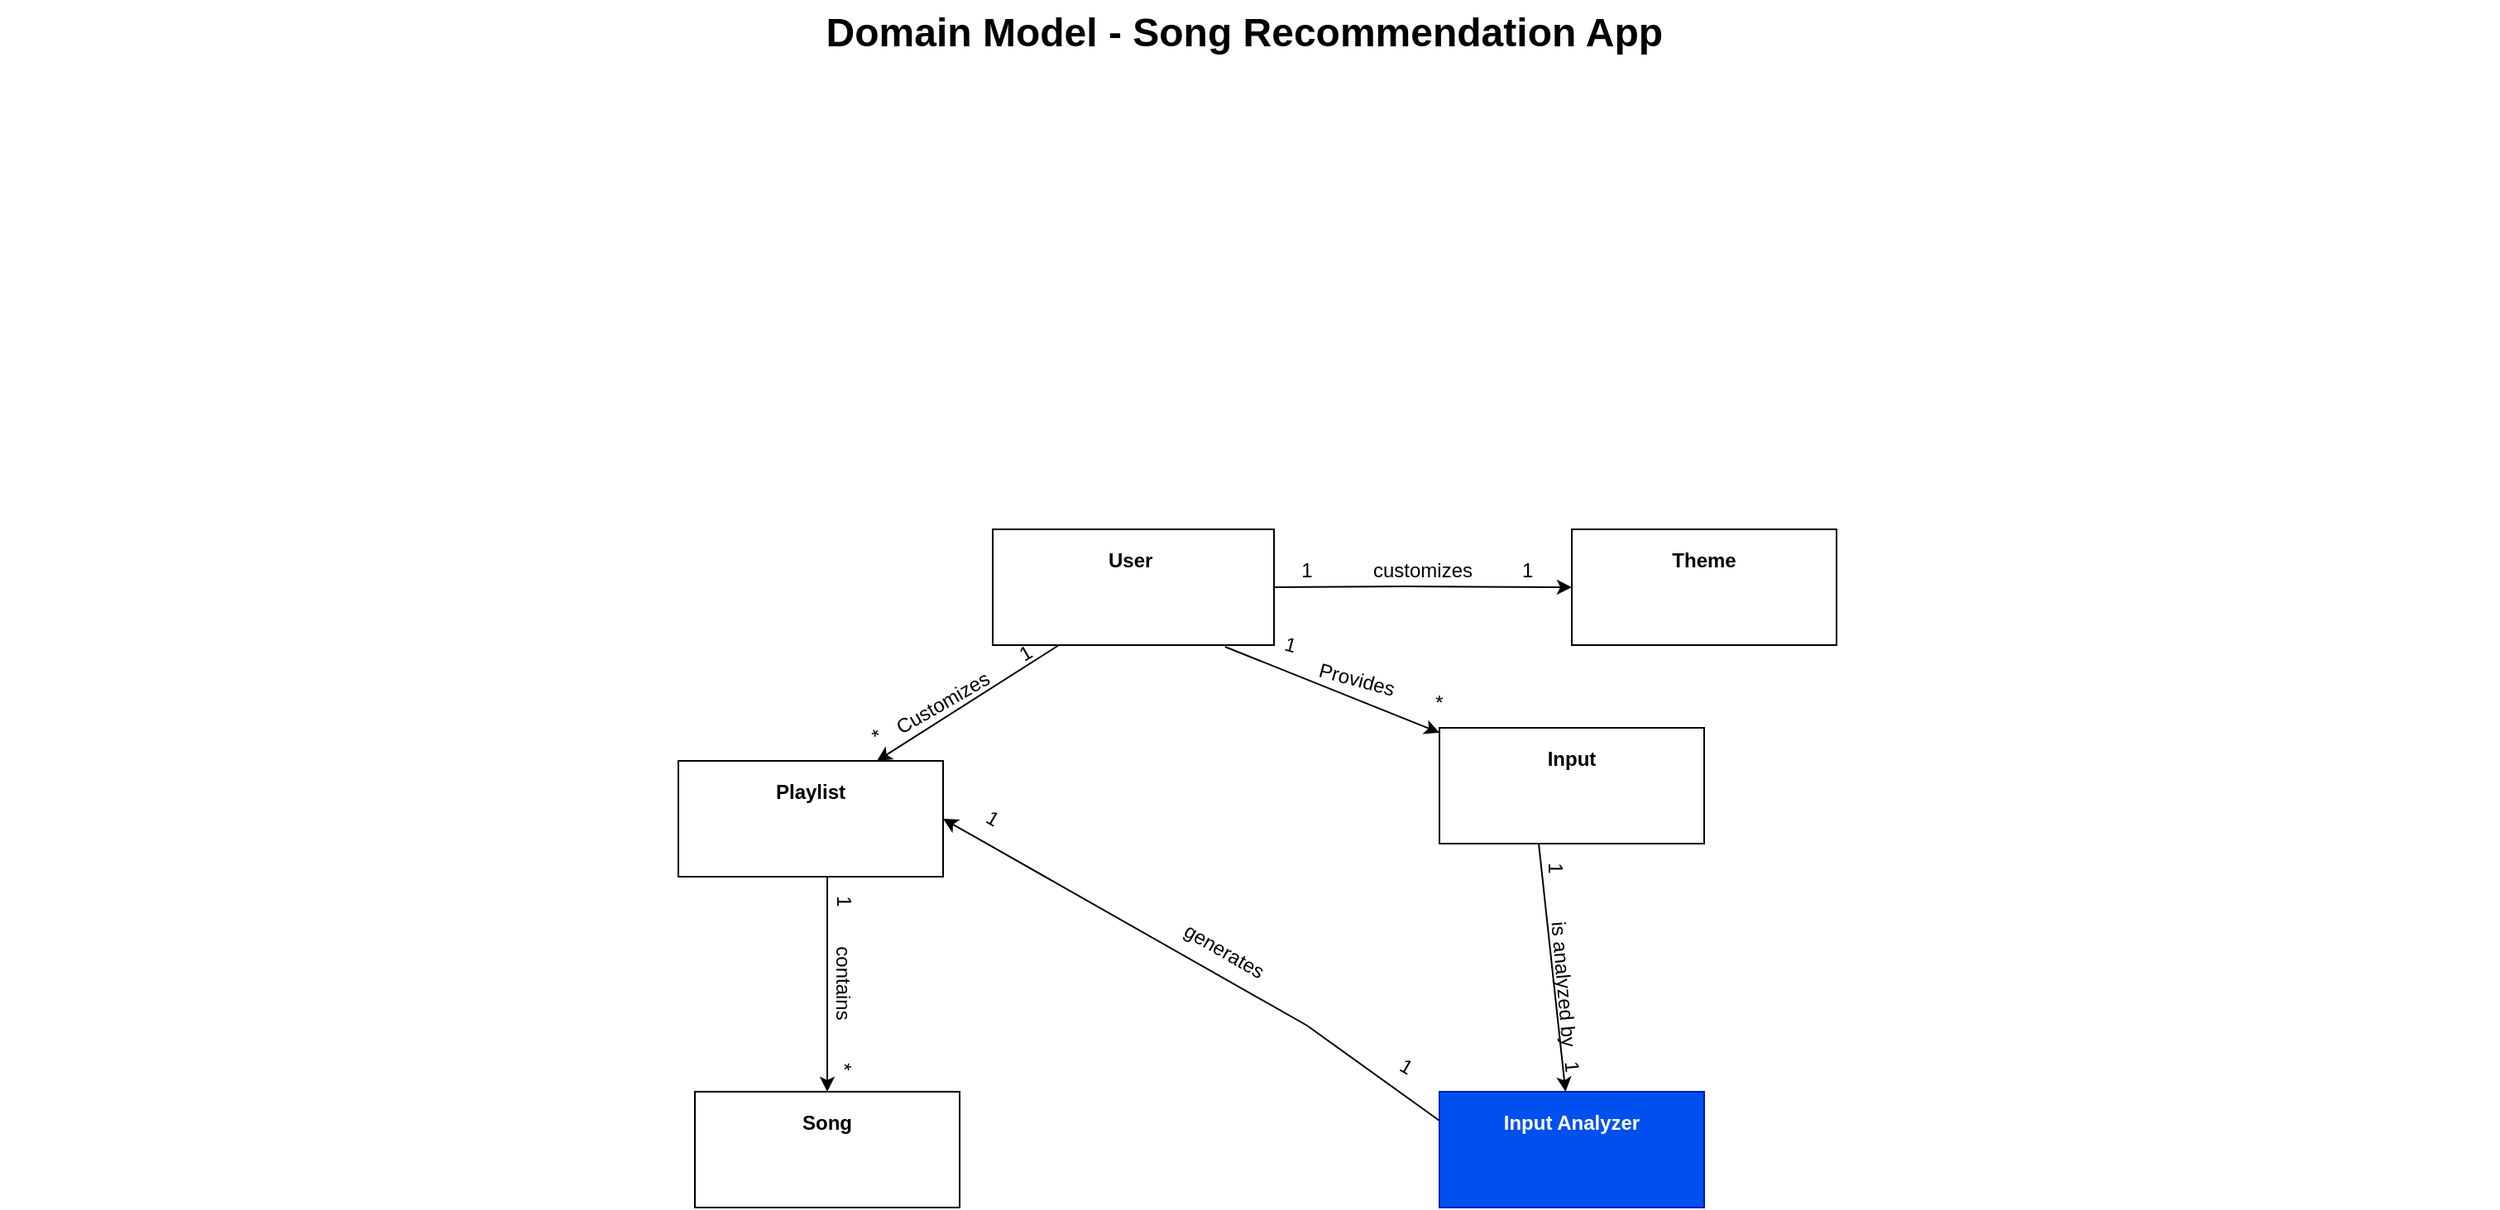 <mxfile version="26.2.8" pages="2">
  <diagram name="Page-1" id="929967ad-93f9-6ef4-fab6-5d389245f69c">
    <mxGraphModel dx="1051" dy="580" grid="1" gridSize="10" guides="1" tooltips="1" connect="1" arrows="1" fold="1" page="1" pageScale="1.5" pageWidth="827" pageHeight="1169" background="none" math="0" shadow="0" adaptiveColors="auto">
      <root>
        <mxCell id="0" style=";html=1;" />
        <mxCell id="1" style=";html=1;" parent="0" />
        <mxCell id="1672d66443f91eb5-5" value="&lt;p&gt;User&amp;nbsp;&lt;/p&gt;" style="shape=rect;html=1;overflow=fill;whiteSpace=wrap;align=center;fontStyle=1;labelBackgroundColor=none;" parent="1" vertex="1">
          <mxGeometry x="720" y="360" width="170" height="70" as="geometry" />
        </mxCell>
        <mxCell id="1672d66443f91eb5-6" value="&lt;p&gt;Theme&lt;/p&gt;" style="shape=rect;html=1;overflow=fill;whiteSpace=wrap;align=center;fontStyle=1;labelBackgroundColor=none;" parent="1" vertex="1">
          <mxGeometry x="1070" y="360" width="160" height="70" as="geometry" />
        </mxCell>
        <mxCell id="1672d66443f91eb5-7" value="&lt;p&gt;Playlist&lt;/p&gt;" style="shape=rect;html=1;overflow=fill;whiteSpace=wrap;align=center;fontStyle=1;labelBackgroundColor=none;" parent="1" vertex="1">
          <mxGeometry x="530" y="500" width="160" height="70" as="geometry" />
        </mxCell>
        <mxCell id="1672d66443f91eb5-8" value="&lt;p&gt;Input Analyzer&lt;/p&gt;" style="shape=rect;html=1;overflow=fill;whiteSpace=wrap;align=center;fontStyle=1;movable=1;resizable=1;rotatable=1;deletable=1;editable=1;locked=0;connectable=1;labelBackgroundColor=none;fillColor=light-dark(#0050ef, #1c58ce);fontColor=#ffffff;strokeColor=#001DBC;" parent="1" vertex="1">
          <mxGeometry x="990" y="700" width="160" height="70" as="geometry" />
        </mxCell>
        <mxCell id="1672d66443f91eb5-9" value="&lt;p&gt;Input&lt;/p&gt;" style="shape=rect;html=1;overflow=fill;whiteSpace=wrap;align=center;fontStyle=1;labelBackgroundColor=none;" parent="1" vertex="1">
          <mxGeometry x="990" y="480" width="160" height="70" as="geometry" />
        </mxCell>
        <mxCell id="1672d66443f91eb5-23" value="Domain Model - Song Recommendation App&amp;nbsp;" style="text;strokeColor=none;fillColor=none;html=1;fontSize=24;fontStyle=1;verticalAlign=middle;align=center;labelBackgroundColor=none;" parent="1" vertex="1">
          <mxGeometry x="120" y="40" width="1510" height="40" as="geometry" />
        </mxCell>
        <mxCell id="4eQHBa8nJF6XG4fOaytJ-2" value="&lt;p&gt;Song&lt;/p&gt;" style="shape=rect;html=1;overflow=fill;whiteSpace=wrap;align=center;fontStyle=1;labelBackgroundColor=none;" vertex="1" parent="1">
          <mxGeometry x="540" y="700" width="160" height="70" as="geometry" />
        </mxCell>
        <mxCell id="4eQHBa8nJF6XG4fOaytJ-5" value="" style="edgeStyle=none;orthogonalLoop=1;jettySize=auto;html=1;rounded=0;entryX=0;entryY=0.5;entryDx=0;entryDy=0;exitX=1;exitY=0.5;exitDx=0;exitDy=0;labelBackgroundColor=none;fontColor=default;" edge="1" parent="1" source="1672d66443f91eb5-5" target="1672d66443f91eb5-6">
          <mxGeometry width="80" relative="1" as="geometry">
            <mxPoint x="930" y="394.5" as="sourcePoint" />
            <mxPoint x="1010" y="394.5" as="targetPoint" />
            <Array as="points">
              <mxPoint x="970" y="394.5" />
            </Array>
          </mxGeometry>
        </mxCell>
        <mxCell id="4eQHBa8nJF6XG4fOaytJ-7" value="" style="edgeStyle=none;orthogonalLoop=1;jettySize=auto;html=1;rounded=0;exitX=0.826;exitY=1.014;exitDx=0;exitDy=0;exitPerimeter=0;labelBackgroundColor=none;fontColor=default;" edge="1" parent="1" source="1672d66443f91eb5-5" target="1672d66443f91eb5-9">
          <mxGeometry width="80" relative="1" as="geometry">
            <mxPoint x="890" y="460" as="sourcePoint" />
            <mxPoint x="970" y="460" as="targetPoint" />
            <Array as="points" />
          </mxGeometry>
        </mxCell>
        <mxCell id="4eQHBa8nJF6XG4fOaytJ-9" value="" style="edgeStyle=none;orthogonalLoop=1;jettySize=auto;html=1;rounded=0;labelBackgroundColor=none;fontColor=default;" edge="1" parent="1" target="1672d66443f91eb5-8">
          <mxGeometry width="80" relative="1" as="geometry">
            <mxPoint x="1050.004" y="550" as="sourcePoint" />
            <mxPoint x="1057.278" y="670" as="targetPoint" />
            <Array as="points" />
          </mxGeometry>
        </mxCell>
        <mxCell id="4eQHBa8nJF6XG4fOaytJ-13" value="" style="edgeStyle=none;orthogonalLoop=1;jettySize=auto;html=1;rounded=0;entryX=0.5;entryY=0;entryDx=0;entryDy=0;labelBackgroundColor=none;fontColor=default;" edge="1" parent="1" target="4eQHBa8nJF6XG4fOaytJ-2">
          <mxGeometry width="80" relative="1" as="geometry">
            <mxPoint x="620" y="570" as="sourcePoint" />
            <mxPoint x="742.16" y="600" as="targetPoint" />
            <Array as="points" />
          </mxGeometry>
        </mxCell>
        <mxCell id="4eQHBa8nJF6XG4fOaytJ-14" value="" style="edgeStyle=none;orthogonalLoop=1;jettySize=auto;html=1;rounded=0;entryX=0.75;entryY=0;entryDx=0;entryDy=0;labelBackgroundColor=none;fontColor=default;" edge="1" parent="1" target="1672d66443f91eb5-7">
          <mxGeometry width="80" relative="1" as="geometry">
            <mxPoint x="759.995" y="430" as="sourcePoint" />
            <mxPoint x="905.45" y="590" as="targetPoint" />
            <Array as="points" />
          </mxGeometry>
        </mxCell>
        <mxCell id="4eQHBa8nJF6XG4fOaytJ-15" value="" style="edgeStyle=none;orthogonalLoop=1;jettySize=auto;html=1;rounded=0;entryX=1;entryY=0.5;entryDx=0;entryDy=0;exitX=0;exitY=0.25;exitDx=0;exitDy=0;labelBackgroundColor=none;fontColor=default;" edge="1" parent="1" source="1672d66443f91eb5-8" target="1672d66443f91eb5-7">
          <mxGeometry width="80" relative="1" as="geometry">
            <mxPoint x="870" y="650" as="sourcePoint" />
            <mxPoint x="950" y="650" as="targetPoint" />
            <Array as="points">
              <mxPoint x="910" y="660" />
            </Array>
          </mxGeometry>
        </mxCell>
        <mxCell id="4eQHBa8nJF6XG4fOaytJ-16" value="customizes" style="text;strokeColor=none;align=center;fillColor=none;html=1;verticalAlign=middle;whiteSpace=wrap;rounded=0;labelBackgroundColor=none;" vertex="1" parent="1">
          <mxGeometry x="950" y="370" width="60" height="30" as="geometry" />
        </mxCell>
        <mxCell id="4eQHBa8nJF6XG4fOaytJ-17" value="Provides" style="text;strokeColor=none;align=center;fillColor=none;html=1;verticalAlign=middle;whiteSpace=wrap;rounded=0;rotation=15;labelBackgroundColor=none;" vertex="1" parent="1">
          <mxGeometry x="910" y="436.46" width="60" height="30" as="geometry" />
        </mxCell>
        <mxCell id="4eQHBa8nJF6XG4fOaytJ-19" value="is analyzed by" style="text;strokeColor=none;align=center;fillColor=none;html=1;verticalAlign=middle;whiteSpace=wrap;rounded=0;rotation=85;labelBackgroundColor=none;" vertex="1" parent="1">
          <mxGeometry x="1020" y="620" width="90" height="30" as="geometry" />
        </mxCell>
        <mxCell id="4eQHBa8nJF6XG4fOaytJ-20" value="generates" style="text;strokeColor=none;align=center;fillColor=none;html=1;verticalAlign=middle;whiteSpace=wrap;rounded=0;rotation=30;labelBackgroundColor=none;" vertex="1" parent="1">
          <mxGeometry x="800.67" y="600" width="117.99" height="30" as="geometry" />
        </mxCell>
        <mxCell id="4eQHBa8nJF6XG4fOaytJ-21" value="contains" style="text;strokeColor=none;align=center;fillColor=none;html=1;verticalAlign=middle;whiteSpace=wrap;rounded=0;rotation=90;labelBackgroundColor=none;" vertex="1" parent="1">
          <mxGeometry x="600" y="619.5" width="60" height="30" as="geometry" />
        </mxCell>
        <mxCell id="4eQHBa8nJF6XG4fOaytJ-22" value="Customizes" style="text;strokeColor=none;align=center;fillColor=none;html=1;verticalAlign=middle;whiteSpace=wrap;rounded=0;rotation=-30;labelBackgroundColor=none;" vertex="1" parent="1">
          <mxGeometry x="660" y="450" width="60" height="30" as="geometry" />
        </mxCell>
        <mxCell id="4eQHBa8nJF6XG4fOaytJ-23" value="1" style="text;strokeColor=none;align=center;fillColor=none;html=1;verticalAlign=middle;whiteSpace=wrap;rounded=0;rotation=15;labelBackgroundColor=none;" vertex="1" parent="1">
          <mxGeometry x="890" y="420" width="20" height="20" as="geometry" />
        </mxCell>
        <mxCell id="4eQHBa8nJF6XG4fOaytJ-25" value="*" style="text;strokeColor=none;align=center;fillColor=none;html=1;verticalAlign=middle;whiteSpace=wrap;rounded=0;labelBackgroundColor=none;" vertex="1" parent="1">
          <mxGeometry x="960" y="450" width="60" height="30" as="geometry" />
        </mxCell>
        <mxCell id="4eQHBa8nJF6XG4fOaytJ-26" value="1" style="text;strokeColor=none;align=center;fillColor=none;html=1;verticalAlign=middle;whiteSpace=wrap;rounded=0;labelBackgroundColor=none;" vertex="1" parent="1">
          <mxGeometry x="880" y="370" width="60" height="30" as="geometry" />
        </mxCell>
        <mxCell id="4eQHBa8nJF6XG4fOaytJ-29" value="&amp;nbsp; &amp;nbsp; &amp;nbsp; &amp;nbsp; 1" style="text;strokeColor=none;align=center;fillColor=none;html=1;verticalAlign=middle;whiteSpace=wrap;rounded=0;labelBackgroundColor=none;" vertex="1" parent="1">
          <mxGeometry x="1000" y="370" width="60" height="30" as="geometry" />
        </mxCell>
        <mxCell id="4eQHBa8nJF6XG4fOaytJ-31" value="1" style="text;strokeColor=none;align=center;fillColor=none;html=1;verticalAlign=middle;whiteSpace=wrap;rounded=0;rotation=90;labelBackgroundColor=none;" vertex="1" parent="1">
          <mxGeometry x="600" y="570" width="60" height="30" as="geometry" />
        </mxCell>
        <mxCell id="4eQHBa8nJF6XG4fOaytJ-32" value="*" style="text;strokeColor=none;align=center;fillColor=none;html=1;verticalAlign=middle;whiteSpace=wrap;rounded=0;rotation=90;labelBackgroundColor=none;" vertex="1" parent="1">
          <mxGeometry x="600" y="670" width="60" height="30" as="geometry" />
        </mxCell>
        <mxCell id="4eQHBa8nJF6XG4fOaytJ-33" value="1" style="text;strokeColor=none;align=center;fillColor=none;html=1;verticalAlign=middle;whiteSpace=wrap;rounded=0;rotation=-30;labelBackgroundColor=none;" vertex="1" parent="1">
          <mxGeometry x="710" y="420" width="60" height="30" as="geometry" />
        </mxCell>
        <mxCell id="4eQHBa8nJF6XG4fOaytJ-37" value="*" style="text;strokeColor=none;align=center;fillColor=none;html=1;verticalAlign=middle;whiteSpace=wrap;rounded=0;rotation=-30;labelBackgroundColor=none;" vertex="1" parent="1">
          <mxGeometry x="620" y="470" width="60" height="30" as="geometry" />
        </mxCell>
        <mxCell id="4eQHBa8nJF6XG4fOaytJ-40" value="1" style="text;strokeColor=none;align=center;fillColor=none;html=1;verticalAlign=middle;whiteSpace=wrap;rounded=0;rotation=90;labelBackgroundColor=none;" vertex="1" parent="1">
          <mxGeometry x="1030" y="550" width="60" height="30" as="geometry" />
        </mxCell>
        <mxCell id="4eQHBa8nJF6XG4fOaytJ-41" value="1" style="text;strokeColor=none;align=center;fillColor=none;html=1;verticalAlign=middle;whiteSpace=wrap;rounded=0;rotation=85;labelBackgroundColor=none;" vertex="1" parent="1">
          <mxGeometry x="1040" y="670" width="60" height="30" as="geometry" />
        </mxCell>
        <mxCell id="4eQHBa8nJF6XG4fOaytJ-42" value="1" style="text;strokeColor=none;align=center;fillColor=none;html=1;verticalAlign=middle;whiteSpace=wrap;rounded=0;rotation=30;labelBackgroundColor=none;" vertex="1" parent="1">
          <mxGeometry x="690" y="520" width="60" height="30" as="geometry" />
        </mxCell>
        <mxCell id="4eQHBa8nJF6XG4fOaytJ-45" value="1" style="text;strokeColor=none;align=center;fillColor=none;html=1;verticalAlign=middle;whiteSpace=wrap;rounded=0;rotation=30;labelBackgroundColor=none;" vertex="1" parent="1">
          <mxGeometry x="940" y="670" width="60" height="30" as="geometry" />
        </mxCell>
      </root>
    </mxGraphModel>
  </diagram>
  <diagram id="34P4V-YR2PL9vUVGhsuw" name="Page-2">
    <mxGraphModel grid="1" page="1" gridSize="10" guides="1" tooltips="1" connect="1" arrows="1" fold="1" pageScale="1" pageWidth="827" pageHeight="1169" math="0" shadow="0">
      <root>
        <mxCell id="0" />
        <mxCell id="1" parent="0" />
      </root>
    </mxGraphModel>
  </diagram>
</mxfile>
